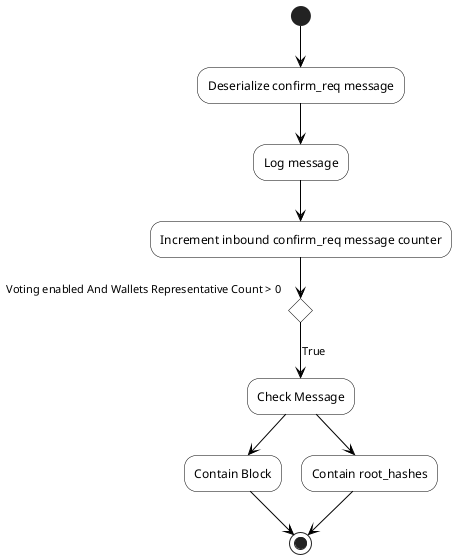 @startuml

skinparam ActivityFontSize 12
skinparam ActivityBackgroundColor #FFFFFF
skinparam ArrowColor Black
skinparam ActivityBorderColor Black

(*)--> "Deserialize confirm_req message"
--> Log message
--> Increment inbound confirm_req message counter
if Voting enabled And Wallets Representative Count > 0
  -->[True] "Check Message"
  "Check Message" --> "Contain Block"
  "Check Message" --> "Contain root_hashes"
  
  "Contain Block" --> (*)
  "Contain root_hashes" --> (*)
end if

@enduml
